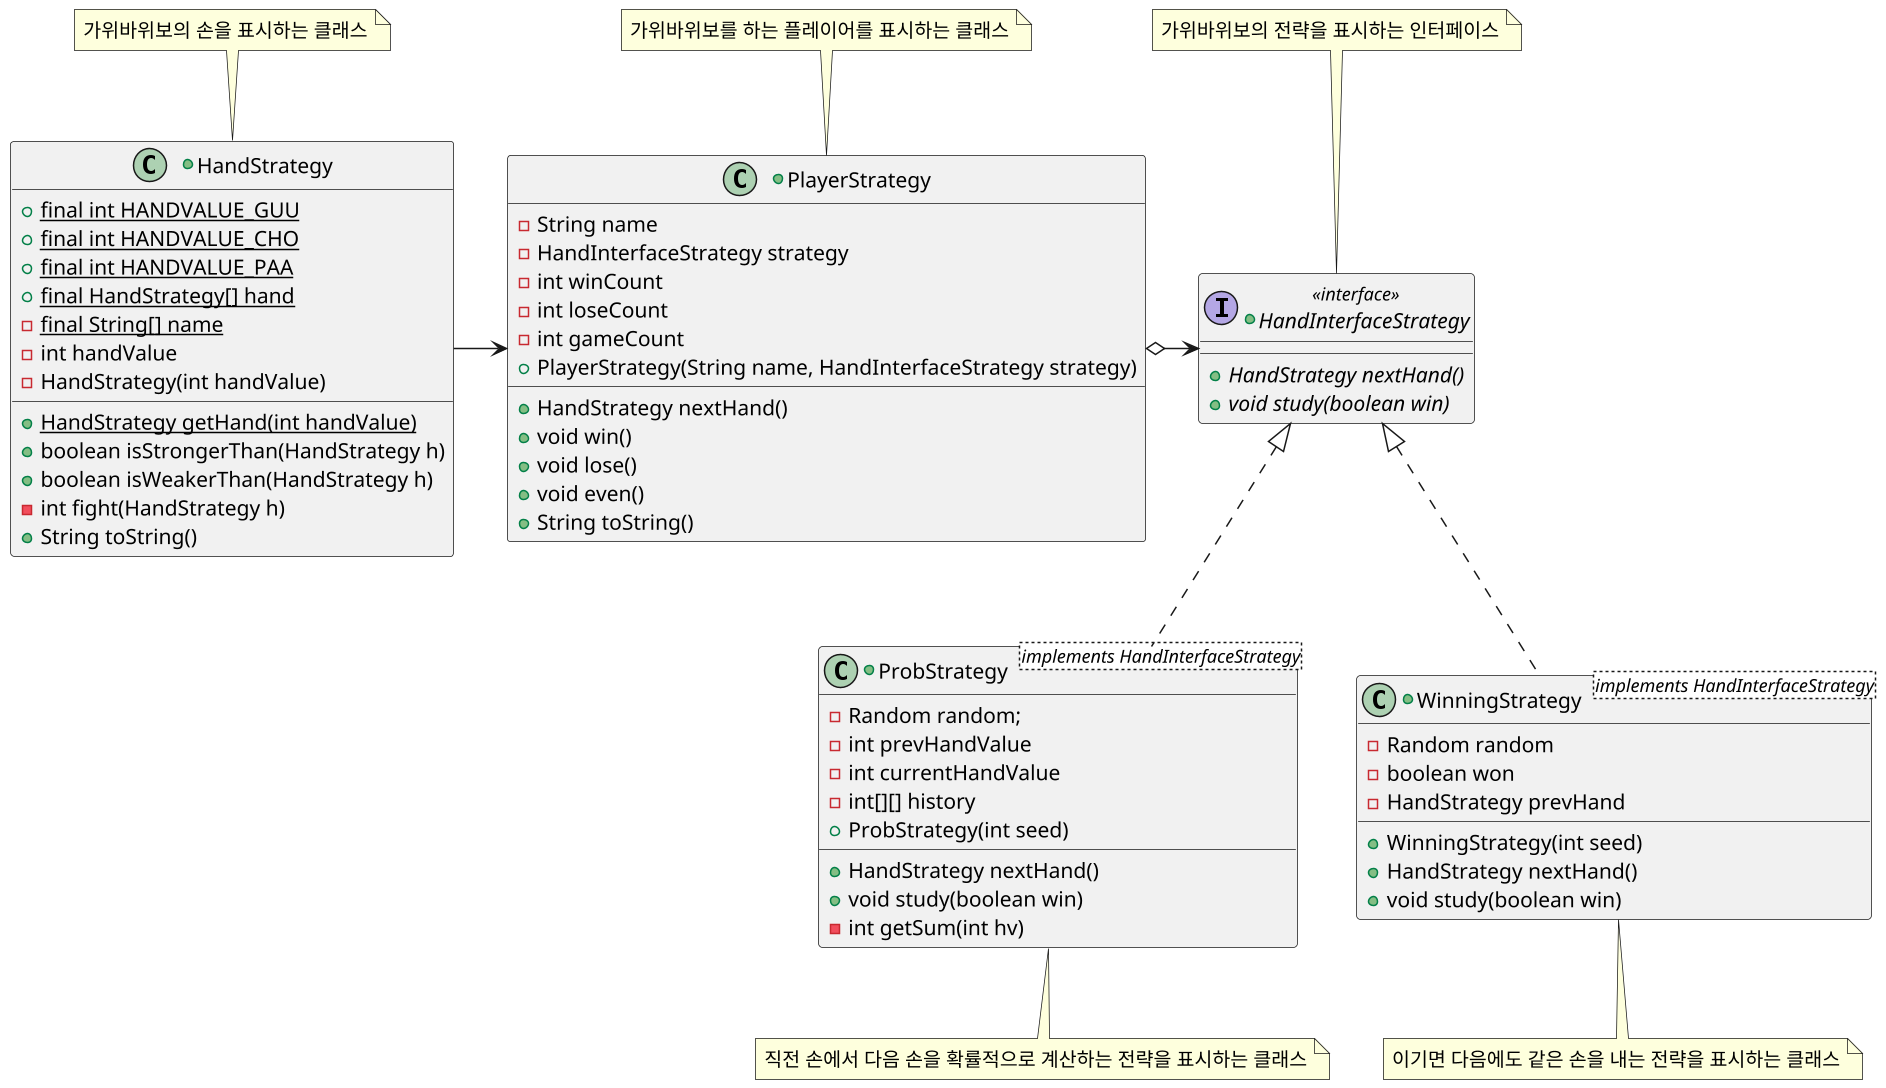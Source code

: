 @startuml Strategy_Pattern.puml
scale 1.5
allowmixing


+interface HandInterfaceStrategy <<interface>> {
    +{abstract} HandStrategy nextHand()
    +{abstract} void study(boolean win)
}
note top of HandInterfaceStrategy
    가위바위보의 전략을 표시하는 인터페이스
end note

+class HandStrategy {
    +{static}final int HANDVALUE_GUU
    +{static}final int HANDVALUE_CHO
    +{static}final int HANDVALUE_PAA
    +{static}final HandStrategy[] hand 
    -{static} final String[] name
    - int handValue
    {field} - HandStrategy(int handValue)
    +{static} HandStrategy getHand(int handValue)
    +boolean isStrongerThan(HandStrategy h)
    +boolean isWeakerThan(HandStrategy h)
    -int fight(HandStrategy h)
    +String toString()
}
note top of HandStrategy
    가위바위보의 손을 표시하는 클래스
end note

+class PlayerStrategy {
    -String name
    -HandInterfaceStrategy strategy
    -int winCount
    -int loseCount
    -int gameCount
    {field}+PlayerStrategy(String name, HandInterfaceStrategy strategy)
    +HandStrategy nextHand()
    +void win()
    +void lose()
    +void even()
    +String toString()
}
note top of PlayerStrategy
    가위바위보를 하는 플레이어를 표시하는 클래스
end note

+class ProbStrategy <implements HandInterfaceStrategy> {
    -Random random;
    -int prevHandValue
    -int currentHandValue
    -int[][] history
    {field}+ProbStrategy(int seed)
    +HandStrategy nextHand()
    +void study(boolean win)
    -int getSum(int hv)
}
note bottom of ProbStrategy
    직전 손에서 다음 손을 확률적으로 계산하는 전략을 표시하는 클래스
end note

+class WinningStrategy <implements HandInterfaceStrategy> {
    -Random random
    -boolean won
    - {field}HandStrategy prevHand
    +WinningStrategy(int seed)
    +HandStrategy nextHand()
    +void study(boolean win)
}
note bottom of WinningStrategy
    이기면 다음에도 같은 손을 내는 전략을 표시하는 클래스
end note

HandStrategy -right-> PlayerStrategy
PlayerStrategy o-right-> HandInterfaceStrategy
WinningStrategy .up.|> HandInterfaceStrategy
ProbStrategy .up.|> HandInterfaceStrategy
@enduml